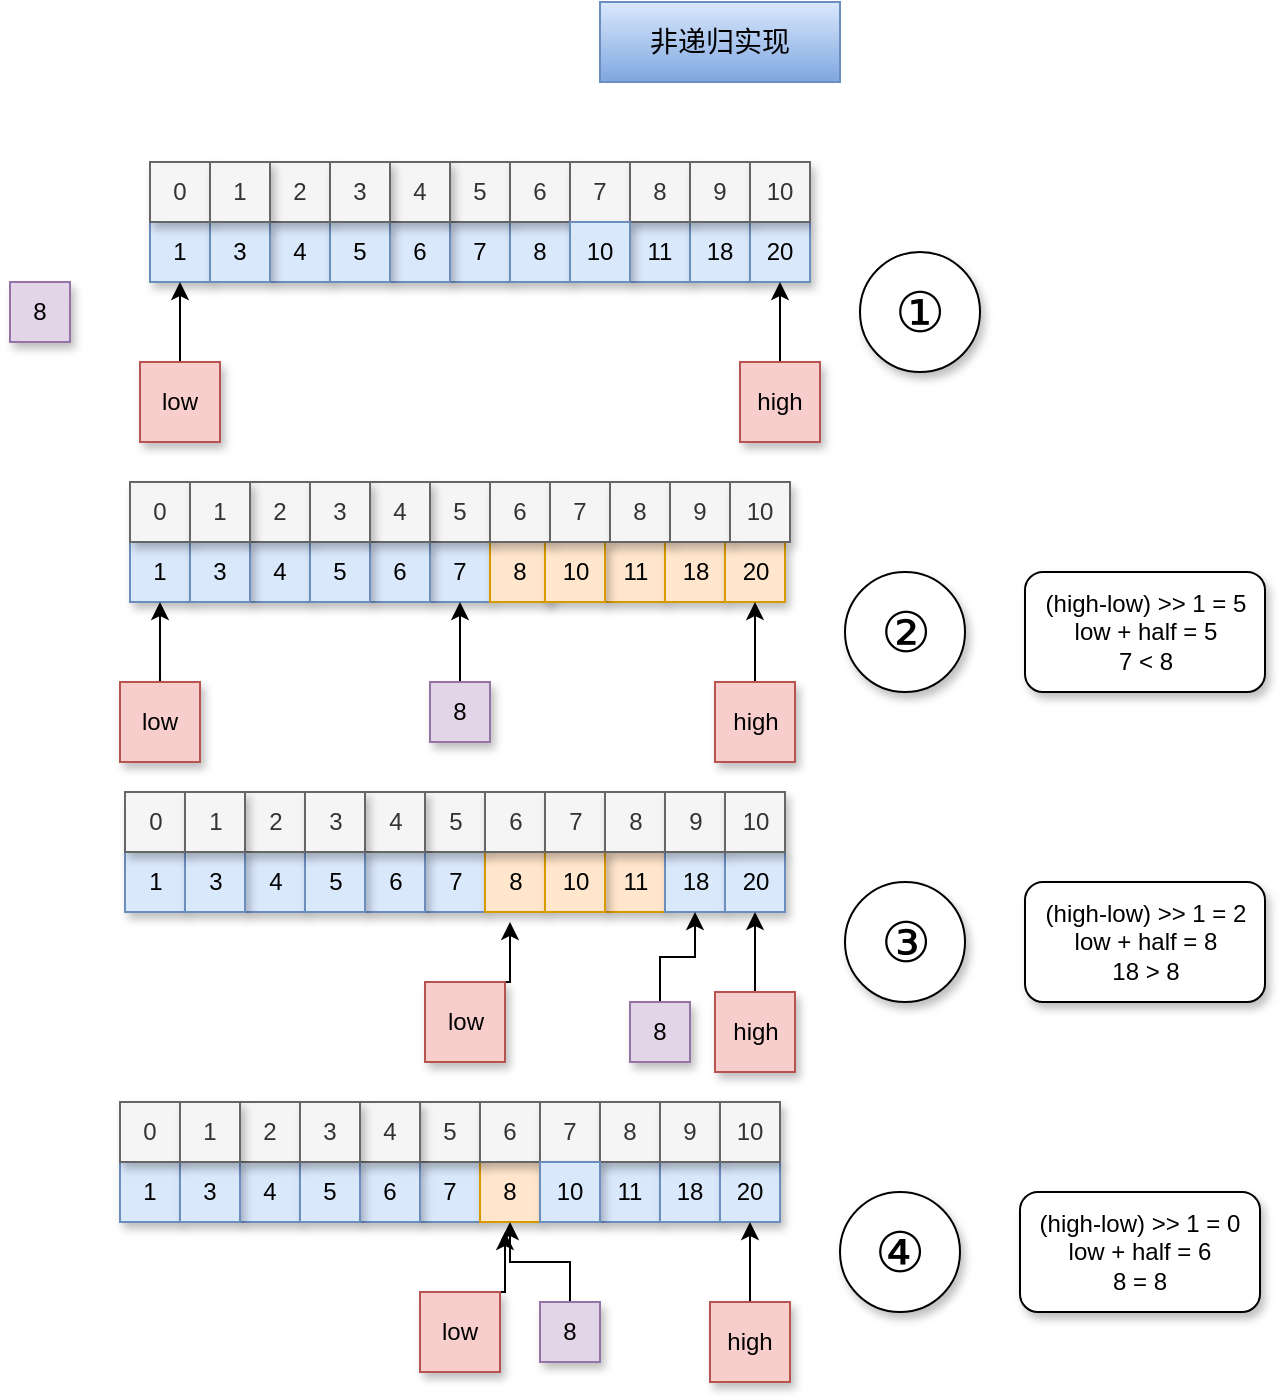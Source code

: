 <mxfile version="13.7.9" type="device" pages="3"><diagram id="Rs0nxGOS5P6JkTuu0MJp" name="NonRecursiveImplementation"><mxGraphModel dx="1422" dy="822" grid="1" gridSize="10" guides="1" tooltips="1" connect="1" arrows="1" fold="1" page="1" pageScale="1" pageWidth="850" pageHeight="1100" math="0" shadow="0"><root><mxCell id="0"/><mxCell id="1" parent="0"/><mxCell id="_AyiC9_Jn9lOHOXjRLdE-1" value="1" style="whiteSpace=wrap;html=1;fillColor=#dae8fc;strokeColor=#6c8ebf;shadow=1;" parent="1" vertex="1"><mxGeometry x="120" y="180" width="30" height="30" as="geometry"/></mxCell><mxCell id="_AyiC9_Jn9lOHOXjRLdE-2" value="4" style="whiteSpace=wrap;html=1;fillColor=#dae8fc;strokeColor=#6c8ebf;shadow=1;" parent="1" vertex="1"><mxGeometry x="180" y="180" width="30" height="30" as="geometry"/></mxCell><mxCell id="_AyiC9_Jn9lOHOXjRLdE-3" value="3" style="whiteSpace=wrap;html=1;fillColor=#dae8fc;strokeColor=#6c8ebf;shadow=1;" parent="1" vertex="1"><mxGeometry x="150" y="180" width="30" height="30" as="geometry"/></mxCell><mxCell id="_AyiC9_Jn9lOHOXjRLdE-4" value="7" style="whiteSpace=wrap;html=1;fillColor=#dae8fc;strokeColor=#6c8ebf;shadow=1;" parent="1" vertex="1"><mxGeometry x="270" y="180" width="30" height="30" as="geometry"/></mxCell><mxCell id="_AyiC9_Jn9lOHOXjRLdE-5" value="6" style="whiteSpace=wrap;html=1;fillColor=#dae8fc;strokeColor=#6c8ebf;shadow=1;" parent="1" vertex="1"><mxGeometry x="240" y="180" width="30" height="30" as="geometry"/></mxCell><mxCell id="_AyiC9_Jn9lOHOXjRLdE-6" value="5" style="whiteSpace=wrap;html=1;fillColor=#dae8fc;strokeColor=#6c8ebf;shadow=1;" parent="1" vertex="1"><mxGeometry x="210" y="180" width="30" height="30" as="geometry"/></mxCell><mxCell id="_AyiC9_Jn9lOHOXjRLdE-7" value="8" style="whiteSpace=wrap;html=1;fillColor=#dae8fc;strokeColor=#6c8ebf;shadow=1;" parent="1" vertex="1"><mxGeometry x="300" y="180" width="30" height="30" as="geometry"/></mxCell><mxCell id="_AyiC9_Jn9lOHOXjRLdE-8" value="11" style="whiteSpace=wrap;html=1;fillColor=#dae8fc;strokeColor=#6c8ebf;shadow=1;" parent="1" vertex="1"><mxGeometry x="360" y="180" width="30" height="30" as="geometry"/></mxCell><mxCell id="_AyiC9_Jn9lOHOXjRLdE-9" value="18" style="whiteSpace=wrap;html=1;fillColor=#dae8fc;strokeColor=#6c8ebf;shadow=1;" parent="1" vertex="1"><mxGeometry x="390" y="180" width="30" height="30" as="geometry"/></mxCell><mxCell id="_AyiC9_Jn9lOHOXjRLdE-10" value="20" style="whiteSpace=wrap;html=1;fillColor=#dae8fc;strokeColor=#6c8ebf;shadow=1;" parent="1" vertex="1"><mxGeometry x="420" y="180" width="30" height="30" as="geometry"/></mxCell><mxCell id="_AyiC9_Jn9lOHOXjRLdE-11" value="8" style="rounded=0;whiteSpace=wrap;html=1;shadow=1;fillColor=#e1d5e7;strokeColor=#9673a6;" parent="1" vertex="1"><mxGeometry x="50" y="210" width="30" height="30" as="geometry"/></mxCell><mxCell id="_AyiC9_Jn9lOHOXjRLdE-18" style="edgeStyle=orthogonalEdgeStyle;rounded=0;orthogonalLoop=1;jettySize=auto;html=1;entryX=0.5;entryY=1;entryDx=0;entryDy=0;" parent="1" source="_AyiC9_Jn9lOHOXjRLdE-16" target="_AyiC9_Jn9lOHOXjRLdE-1" edge="1"><mxGeometry relative="1" as="geometry"/></mxCell><mxCell id="_AyiC9_Jn9lOHOXjRLdE-16" value="low" style="rounded=0;whiteSpace=wrap;html=1;fillColor=#f8cecc;strokeColor=#b85450;shadow=1;" parent="1" vertex="1"><mxGeometry x="115" y="250" width="40" height="40" as="geometry"/></mxCell><mxCell id="_AyiC9_Jn9lOHOXjRLdE-19" style="edgeStyle=orthogonalEdgeStyle;rounded=0;orthogonalLoop=1;jettySize=auto;html=1;entryX=0.5;entryY=1;entryDx=0;entryDy=0;" parent="1" source="_AyiC9_Jn9lOHOXjRLdE-17" target="_AyiC9_Jn9lOHOXjRLdE-10" edge="1"><mxGeometry relative="1" as="geometry"/></mxCell><mxCell id="_AyiC9_Jn9lOHOXjRLdE-17" value="high" style="rounded=0;whiteSpace=wrap;html=1;fillColor=#f8cecc;strokeColor=#b85450;shadow=1;" parent="1" vertex="1"><mxGeometry x="415" y="250" width="40" height="40" as="geometry"/></mxCell><mxCell id="_AyiC9_Jn9lOHOXjRLdE-20" value="&lt;font style=&quot;font-size: 28px&quot;&gt;①&lt;/font&gt;" style="ellipse;whiteSpace=wrap;html=1;aspect=fixed;shadow=1;" parent="1" vertex="1"><mxGeometry x="475" y="195" width="60" height="60" as="geometry"/></mxCell><mxCell id="_AyiC9_Jn9lOHOXjRLdE-21" value="1" style="whiteSpace=wrap;html=1;fillColor=#dae8fc;strokeColor=#6c8ebf;shadow=1;" parent="1" vertex="1"><mxGeometry x="110" y="340" width="30" height="30" as="geometry"/></mxCell><mxCell id="_AyiC9_Jn9lOHOXjRLdE-22" value="4" style="whiteSpace=wrap;html=1;fillColor=#dae8fc;strokeColor=#6c8ebf;shadow=1;" parent="1" vertex="1"><mxGeometry x="170" y="340" width="30" height="30" as="geometry"/></mxCell><mxCell id="_AyiC9_Jn9lOHOXjRLdE-23" value="3" style="whiteSpace=wrap;html=1;fillColor=#dae8fc;strokeColor=#6c8ebf;shadow=1;" parent="1" vertex="1"><mxGeometry x="140" y="340" width="30" height="30" as="geometry"/></mxCell><mxCell id="_AyiC9_Jn9lOHOXjRLdE-24" value="7" style="whiteSpace=wrap;html=1;fillColor=#dae8fc;strokeColor=#6c8ebf;shadow=1;" parent="1" vertex="1"><mxGeometry x="260" y="340" width="30" height="30" as="geometry"/></mxCell><mxCell id="_AyiC9_Jn9lOHOXjRLdE-25" value="6" style="whiteSpace=wrap;html=1;fillColor=#dae8fc;strokeColor=#6c8ebf;shadow=1;" parent="1" vertex="1"><mxGeometry x="230" y="340" width="30" height="30" as="geometry"/></mxCell><mxCell id="_AyiC9_Jn9lOHOXjRLdE-26" value="5" style="whiteSpace=wrap;html=1;fillColor=#dae8fc;strokeColor=#6c8ebf;shadow=1;" parent="1" vertex="1"><mxGeometry x="200" y="340" width="30" height="30" as="geometry"/></mxCell><mxCell id="_AyiC9_Jn9lOHOXjRLdE-27" value="8" style="whiteSpace=wrap;html=1;fillColor=#ffe6cc;strokeColor=#d79b00;shadow=1;" parent="1" vertex="1"><mxGeometry x="290" y="340" width="30" height="30" as="geometry"/></mxCell><mxCell id="_AyiC9_Jn9lOHOXjRLdE-28" value="11" style="whiteSpace=wrap;html=1;fillColor=#ffe6cc;strokeColor=#d79b00;shadow=1;" parent="1" vertex="1"><mxGeometry x="347.5" y="340" width="30" height="30" as="geometry"/></mxCell><mxCell id="_AyiC9_Jn9lOHOXjRLdE-29" value="18" style="whiteSpace=wrap;html=1;fillColor=#ffe6cc;strokeColor=#d79b00;shadow=1;" parent="1" vertex="1"><mxGeometry x="377.5" y="340" width="30" height="30" as="geometry"/></mxCell><mxCell id="_AyiC9_Jn9lOHOXjRLdE-30" value="20" style="whiteSpace=wrap;html=1;fillColor=#ffe6cc;strokeColor=#d79b00;shadow=1;" parent="1" vertex="1"><mxGeometry x="407.5" y="340" width="30" height="30" as="geometry"/></mxCell><mxCell id="_AyiC9_Jn9lOHOXjRLdE-39" style="edgeStyle=orthogonalEdgeStyle;rounded=0;orthogonalLoop=1;jettySize=auto;html=1;entryX=0.5;entryY=1;entryDx=0;entryDy=0;" parent="1" source="_AyiC9_Jn9lOHOXjRLdE-31" target="_AyiC9_Jn9lOHOXjRLdE-24" edge="1"><mxGeometry relative="1" as="geometry"/></mxCell><mxCell id="_AyiC9_Jn9lOHOXjRLdE-31" value="8" style="rounded=0;whiteSpace=wrap;html=1;shadow=1;fillColor=#e1d5e7;strokeColor=#9673a6;" parent="1" vertex="1"><mxGeometry x="260" y="410" width="30" height="30" as="geometry"/></mxCell><mxCell id="_AyiC9_Jn9lOHOXjRLdE-32" style="edgeStyle=orthogonalEdgeStyle;rounded=0;orthogonalLoop=1;jettySize=auto;html=1;entryX=0.5;entryY=1;entryDx=0;entryDy=0;" parent="1" source="_AyiC9_Jn9lOHOXjRLdE-33" target="_AyiC9_Jn9lOHOXjRLdE-21" edge="1"><mxGeometry relative="1" as="geometry"/></mxCell><mxCell id="_AyiC9_Jn9lOHOXjRLdE-33" value="low" style="rounded=0;whiteSpace=wrap;html=1;fillColor=#f8cecc;strokeColor=#b85450;shadow=1;" parent="1" vertex="1"><mxGeometry x="105" y="410" width="40" height="40" as="geometry"/></mxCell><mxCell id="_AyiC9_Jn9lOHOXjRLdE-34" style="edgeStyle=orthogonalEdgeStyle;rounded=0;orthogonalLoop=1;jettySize=auto;html=1;entryX=0.5;entryY=1;entryDx=0;entryDy=0;" parent="1" source="_AyiC9_Jn9lOHOXjRLdE-35" target="_AyiC9_Jn9lOHOXjRLdE-30" edge="1"><mxGeometry relative="1" as="geometry"/></mxCell><mxCell id="_AyiC9_Jn9lOHOXjRLdE-35" value="high" style="rounded=0;whiteSpace=wrap;html=1;fillColor=#f8cecc;strokeColor=#b85450;shadow=1;" parent="1" vertex="1"><mxGeometry x="402.5" y="410" width="40" height="40" as="geometry"/></mxCell><mxCell id="_AyiC9_Jn9lOHOXjRLdE-36" value="&lt;font style=&quot;font-size: 28px&quot;&gt;②&lt;/font&gt;" style="ellipse;whiteSpace=wrap;html=1;aspect=fixed;shadow=1;" parent="1" vertex="1"><mxGeometry x="467.5" y="355" width="60" height="60" as="geometry"/></mxCell><mxCell id="_AyiC9_Jn9lOHOXjRLdE-38" value="(high-low) &amp;gt;&amp;gt; 1 = 5&lt;br&gt;low + half = 5&lt;br&gt;7 &amp;lt; 8" style="rounded=1;whiteSpace=wrap;html=1;shadow=1;fillColor=#ffffff;" parent="1" vertex="1"><mxGeometry x="557.5" y="355" width="120" height="60" as="geometry"/></mxCell><mxCell id="_AyiC9_Jn9lOHOXjRLdE-59" value="1" style="whiteSpace=wrap;html=1;fillColor=#dae8fc;strokeColor=#6c8ebf;shadow=1;" parent="1" vertex="1"><mxGeometry x="107.5" y="495" width="30" height="30" as="geometry"/></mxCell><mxCell id="_AyiC9_Jn9lOHOXjRLdE-60" value="4" style="whiteSpace=wrap;html=1;fillColor=#dae8fc;strokeColor=#6c8ebf;shadow=1;" parent="1" vertex="1"><mxGeometry x="167.5" y="495" width="30" height="30" as="geometry"/></mxCell><mxCell id="_AyiC9_Jn9lOHOXjRLdE-61" value="3" style="whiteSpace=wrap;html=1;fillColor=#dae8fc;strokeColor=#6c8ebf;shadow=1;" parent="1" vertex="1"><mxGeometry x="137.5" y="495" width="30" height="30" as="geometry"/></mxCell><mxCell id="_AyiC9_Jn9lOHOXjRLdE-62" value="7" style="whiteSpace=wrap;html=1;fillColor=#dae8fc;strokeColor=#6c8ebf;shadow=1;" parent="1" vertex="1"><mxGeometry x="257.5" y="495" width="30" height="30" as="geometry"/></mxCell><mxCell id="_AyiC9_Jn9lOHOXjRLdE-63" value="6" style="whiteSpace=wrap;html=1;fillColor=#dae8fc;strokeColor=#6c8ebf;shadow=1;" parent="1" vertex="1"><mxGeometry x="227.5" y="495" width="30" height="30" as="geometry"/></mxCell><mxCell id="_AyiC9_Jn9lOHOXjRLdE-64" value="5" style="whiteSpace=wrap;html=1;fillColor=#dae8fc;strokeColor=#6c8ebf;shadow=1;" parent="1" vertex="1"><mxGeometry x="197.5" y="495" width="30" height="30" as="geometry"/></mxCell><mxCell id="_AyiC9_Jn9lOHOXjRLdE-65" value="8" style="whiteSpace=wrap;html=1;fillColor=#ffe6cc;strokeColor=#d79b00;shadow=1;" parent="1" vertex="1"><mxGeometry x="287.5" y="495" width="30" height="30" as="geometry"/></mxCell><mxCell id="_AyiC9_Jn9lOHOXjRLdE-66" value="11" style="whiteSpace=wrap;html=1;fillColor=#ffe6cc;strokeColor=#d79b00;shadow=1;" parent="1" vertex="1"><mxGeometry x="347.5" y="495" width="30" height="30" as="geometry"/></mxCell><mxCell id="_AyiC9_Jn9lOHOXjRLdE-67" value="18" style="whiteSpace=wrap;html=1;fillColor=#dae8fc;strokeColor=#6c8ebf;shadow=1;" parent="1" vertex="1"><mxGeometry x="377.5" y="495" width="30" height="30" as="geometry"/></mxCell><mxCell id="_AyiC9_Jn9lOHOXjRLdE-68" value="20" style="whiteSpace=wrap;html=1;fillColor=#dae8fc;strokeColor=#6c8ebf;shadow=1;" parent="1" vertex="1"><mxGeometry x="407.5" y="495" width="30" height="30" as="geometry"/></mxCell><mxCell id="_AyiC9_Jn9lOHOXjRLdE-69" style="edgeStyle=orthogonalEdgeStyle;rounded=0;orthogonalLoop=1;jettySize=auto;html=1;entryX=0.5;entryY=1;entryDx=0;entryDy=0;" parent="1" source="_AyiC9_Jn9lOHOXjRLdE-70" target="_AyiC9_Jn9lOHOXjRLdE-67" edge="1"><mxGeometry relative="1" as="geometry"/></mxCell><mxCell id="_AyiC9_Jn9lOHOXjRLdE-70" value="8" style="rounded=0;whiteSpace=wrap;html=1;shadow=1;fillColor=#e1d5e7;strokeColor=#9673a6;" parent="1" vertex="1"><mxGeometry x="360" y="570" width="30" height="30" as="geometry"/></mxCell><mxCell id="_AyiC9_Jn9lOHOXjRLdE-71" style="edgeStyle=orthogonalEdgeStyle;rounded=0;orthogonalLoop=1;jettySize=auto;html=1;exitX=0.5;exitY=0;exitDx=0;exitDy=0;" parent="1" source="_AyiC9_Jn9lOHOXjRLdE-72" edge="1"><mxGeometry relative="1" as="geometry"><mxPoint x="300" y="530" as="targetPoint"/></mxGeometry></mxCell><mxCell id="_AyiC9_Jn9lOHOXjRLdE-72" value="low" style="rounded=0;whiteSpace=wrap;html=1;fillColor=#f8cecc;strokeColor=#b85450;shadow=1;" parent="1" vertex="1"><mxGeometry x="257.5" y="560" width="40" height="40" as="geometry"/></mxCell><mxCell id="_AyiC9_Jn9lOHOXjRLdE-73" style="edgeStyle=orthogonalEdgeStyle;rounded=0;orthogonalLoop=1;jettySize=auto;html=1;entryX=0.5;entryY=1;entryDx=0;entryDy=0;" parent="1" source="_AyiC9_Jn9lOHOXjRLdE-74" target="_AyiC9_Jn9lOHOXjRLdE-68" edge="1"><mxGeometry relative="1" as="geometry"/></mxCell><mxCell id="_AyiC9_Jn9lOHOXjRLdE-74" value="high" style="rounded=0;whiteSpace=wrap;html=1;fillColor=#f8cecc;strokeColor=#b85450;shadow=1;" parent="1" vertex="1"><mxGeometry x="402.5" y="565" width="40" height="40" as="geometry"/></mxCell><mxCell id="_AyiC9_Jn9lOHOXjRLdE-75" value="&lt;span style=&quot;font-size: 28px&quot;&gt;③&lt;/span&gt;" style="ellipse;whiteSpace=wrap;html=1;aspect=fixed;shadow=1;" parent="1" vertex="1"><mxGeometry x="467.5" y="510" width="60" height="60" as="geometry"/></mxCell><mxCell id="_AyiC9_Jn9lOHOXjRLdE-76" value="(high-low) &amp;gt;&amp;gt; 1 = 2&lt;br&gt;low + half = 8&lt;br&gt;18 &amp;gt; 8" style="rounded=1;whiteSpace=wrap;html=1;shadow=1;fillColor=#ffffff;" parent="1" vertex="1"><mxGeometry x="557.5" y="510" width="120" height="60" as="geometry"/></mxCell><mxCell id="_AyiC9_Jn9lOHOXjRLdE-77" value="1" style="whiteSpace=wrap;html=1;fillColor=#dae8fc;strokeColor=#6c8ebf;shadow=1;" parent="1" vertex="1"><mxGeometry x="105" y="650" width="30" height="30" as="geometry"/></mxCell><mxCell id="_AyiC9_Jn9lOHOXjRLdE-78" value="4" style="whiteSpace=wrap;html=1;fillColor=#dae8fc;strokeColor=#6c8ebf;shadow=1;" parent="1" vertex="1"><mxGeometry x="165" y="650" width="30" height="30" as="geometry"/></mxCell><mxCell id="_AyiC9_Jn9lOHOXjRLdE-79" value="3" style="whiteSpace=wrap;html=1;fillColor=#dae8fc;strokeColor=#6c8ebf;shadow=1;" parent="1" vertex="1"><mxGeometry x="135" y="650" width="30" height="30" as="geometry"/></mxCell><mxCell id="_AyiC9_Jn9lOHOXjRLdE-80" value="7" style="whiteSpace=wrap;html=1;fillColor=#dae8fc;strokeColor=#6c8ebf;shadow=1;" parent="1" vertex="1"><mxGeometry x="255" y="650" width="30" height="30" as="geometry"/></mxCell><mxCell id="_AyiC9_Jn9lOHOXjRLdE-81" value="6" style="whiteSpace=wrap;html=1;fillColor=#dae8fc;strokeColor=#6c8ebf;shadow=1;" parent="1" vertex="1"><mxGeometry x="225" y="650" width="30" height="30" as="geometry"/></mxCell><mxCell id="_AyiC9_Jn9lOHOXjRLdE-82" value="5" style="whiteSpace=wrap;html=1;fillColor=#dae8fc;strokeColor=#6c8ebf;shadow=1;" parent="1" vertex="1"><mxGeometry x="195" y="650" width="30" height="30" as="geometry"/></mxCell><mxCell id="_AyiC9_Jn9lOHOXjRLdE-83" value="8" style="whiteSpace=wrap;html=1;fillColor=#ffe6cc;strokeColor=#d79b00;shadow=1;" parent="1" vertex="1"><mxGeometry x="285" y="650" width="30" height="30" as="geometry"/></mxCell><mxCell id="_AyiC9_Jn9lOHOXjRLdE-84" value="11" style="whiteSpace=wrap;html=1;fillColor=#dae8fc;strokeColor=#6c8ebf;shadow=1;" parent="1" vertex="1"><mxGeometry x="345" y="650" width="30" height="30" as="geometry"/></mxCell><mxCell id="_AyiC9_Jn9lOHOXjRLdE-85" value="18" style="whiteSpace=wrap;html=1;fillColor=#dae8fc;strokeColor=#6c8ebf;shadow=1;" parent="1" vertex="1"><mxGeometry x="375" y="650" width="30" height="30" as="geometry"/></mxCell><mxCell id="_AyiC9_Jn9lOHOXjRLdE-86" value="20" style="whiteSpace=wrap;html=1;fillColor=#dae8fc;strokeColor=#6c8ebf;shadow=1;" parent="1" vertex="1"><mxGeometry x="405" y="650" width="30" height="30" as="geometry"/></mxCell><mxCell id="_AyiC9_Jn9lOHOXjRLdE-87" style="edgeStyle=orthogonalEdgeStyle;rounded=0;orthogonalLoop=1;jettySize=auto;html=1;entryX=0.5;entryY=1;entryDx=0;entryDy=0;" parent="1" source="_AyiC9_Jn9lOHOXjRLdE-88" target="_AyiC9_Jn9lOHOXjRLdE-83" edge="1"><mxGeometry relative="1" as="geometry"/></mxCell><mxCell id="_AyiC9_Jn9lOHOXjRLdE-88" value="8" style="rounded=0;whiteSpace=wrap;html=1;shadow=1;fillColor=#e1d5e7;strokeColor=#9673a6;" parent="1" vertex="1"><mxGeometry x="315" y="720" width="30" height="30" as="geometry"/></mxCell><mxCell id="_AyiC9_Jn9lOHOXjRLdE-89" style="edgeStyle=orthogonalEdgeStyle;rounded=0;orthogonalLoop=1;jettySize=auto;html=1;exitX=0.5;exitY=0;exitDx=0;exitDy=0;" parent="1" source="_AyiC9_Jn9lOHOXjRLdE-90" edge="1"><mxGeometry relative="1" as="geometry"><mxPoint x="297.5" y="685" as="targetPoint"/></mxGeometry></mxCell><mxCell id="_AyiC9_Jn9lOHOXjRLdE-90" value="low" style="rounded=0;whiteSpace=wrap;html=1;fillColor=#f8cecc;strokeColor=#b85450;shadow=1;" parent="1" vertex="1"><mxGeometry x="255" y="715" width="40" height="40" as="geometry"/></mxCell><mxCell id="_AyiC9_Jn9lOHOXjRLdE-91" style="edgeStyle=orthogonalEdgeStyle;rounded=0;orthogonalLoop=1;jettySize=auto;html=1;entryX=0.5;entryY=1;entryDx=0;entryDy=0;" parent="1" source="_AyiC9_Jn9lOHOXjRLdE-92" target="_AyiC9_Jn9lOHOXjRLdE-86" edge="1"><mxGeometry relative="1" as="geometry"/></mxCell><mxCell id="_AyiC9_Jn9lOHOXjRLdE-92" value="high" style="rounded=0;whiteSpace=wrap;html=1;fillColor=#f8cecc;strokeColor=#b85450;shadow=1;" parent="1" vertex="1"><mxGeometry x="400" y="720" width="40" height="40" as="geometry"/></mxCell><mxCell id="_AyiC9_Jn9lOHOXjRLdE-93" value="&lt;span style=&quot;font-size: 28px&quot;&gt;④&lt;/span&gt;" style="ellipse;whiteSpace=wrap;html=1;aspect=fixed;shadow=1;" parent="1" vertex="1"><mxGeometry x="465" y="665" width="60" height="60" as="geometry"/></mxCell><mxCell id="_AyiC9_Jn9lOHOXjRLdE-94" value="(high-low) &amp;gt;&amp;gt; 1 = 0&lt;br&gt;low + half = 6&lt;br&gt;8 = 8" style="rounded=1;whiteSpace=wrap;html=1;shadow=1;fillColor=#ffffff;" parent="1" vertex="1"><mxGeometry x="555" y="665" width="120" height="60" as="geometry"/></mxCell><mxCell id="_AyiC9_Jn9lOHOXjRLdE-95" value="0" style="whiteSpace=wrap;html=1;fillColor=#f5f5f5;strokeColor=#666666;shadow=1;fontColor=#333333;" parent="1" vertex="1"><mxGeometry x="120" y="150" width="30" height="30" as="geometry"/></mxCell><mxCell id="_AyiC9_Jn9lOHOXjRLdE-96" value="2" style="whiteSpace=wrap;html=1;fillColor=#f5f5f5;strokeColor=#666666;shadow=1;fontColor=#333333;" parent="1" vertex="1"><mxGeometry x="180" y="150" width="30" height="30" as="geometry"/></mxCell><mxCell id="_AyiC9_Jn9lOHOXjRLdE-97" value="1" style="whiteSpace=wrap;html=1;fillColor=#f5f5f5;strokeColor=#666666;shadow=1;fontColor=#333333;" parent="1" vertex="1"><mxGeometry x="150" y="150" width="30" height="30" as="geometry"/></mxCell><mxCell id="_AyiC9_Jn9lOHOXjRLdE-98" value="5" style="whiteSpace=wrap;html=1;fillColor=#f5f5f5;strokeColor=#666666;shadow=1;fontColor=#333333;" parent="1" vertex="1"><mxGeometry x="270" y="150" width="30" height="30" as="geometry"/></mxCell><mxCell id="_AyiC9_Jn9lOHOXjRLdE-99" value="4" style="whiteSpace=wrap;html=1;fillColor=#f5f5f5;strokeColor=#666666;shadow=1;fontColor=#333333;" parent="1" vertex="1"><mxGeometry x="240" y="150" width="30" height="30" as="geometry"/></mxCell><mxCell id="_AyiC9_Jn9lOHOXjRLdE-100" value="3" style="whiteSpace=wrap;html=1;fillColor=#f5f5f5;strokeColor=#666666;shadow=1;fontColor=#333333;" parent="1" vertex="1"><mxGeometry x="210" y="150" width="30" height="30" as="geometry"/></mxCell><mxCell id="_AyiC9_Jn9lOHOXjRLdE-101" value="6" style="whiteSpace=wrap;html=1;fillColor=#f5f5f5;strokeColor=#666666;shadow=1;fontColor=#333333;" parent="1" vertex="1"><mxGeometry x="300" y="150" width="30" height="30" as="geometry"/></mxCell><mxCell id="_AyiC9_Jn9lOHOXjRLdE-102" value="7" style="whiteSpace=wrap;html=1;fillColor=#f5f5f5;strokeColor=#666666;shadow=1;fontColor=#333333;" parent="1" vertex="1"><mxGeometry x="330" y="150" width="30" height="30" as="geometry"/></mxCell><mxCell id="_AyiC9_Jn9lOHOXjRLdE-103" value="8" style="whiteSpace=wrap;html=1;fillColor=#f5f5f5;strokeColor=#666666;shadow=1;fontColor=#333333;" parent="1" vertex="1"><mxGeometry x="360" y="150" width="30" height="30" as="geometry"/></mxCell><mxCell id="_AyiC9_Jn9lOHOXjRLdE-104" value="9" style="whiteSpace=wrap;html=1;fillColor=#f5f5f5;strokeColor=#666666;shadow=1;fontColor=#333333;" parent="1" vertex="1"><mxGeometry x="390" y="150" width="30" height="30" as="geometry"/></mxCell><mxCell id="_AyiC9_Jn9lOHOXjRLdE-105" value="10" style="whiteSpace=wrap;html=1;fillColor=#dae8fc;strokeColor=#6c8ebf;shadow=1;" parent="1" vertex="1"><mxGeometry x="330" y="180" width="30" height="30" as="geometry"/></mxCell><mxCell id="_AyiC9_Jn9lOHOXjRLdE-106" value="10" style="whiteSpace=wrap;html=1;fillColor=#ffe6cc;strokeColor=#d79b00;shadow=1;" parent="1" vertex="1"><mxGeometry x="317.5" y="340" width="30" height="30" as="geometry"/></mxCell><mxCell id="_AyiC9_Jn9lOHOXjRLdE-107" value="10" style="whiteSpace=wrap;html=1;fillColor=#ffe6cc;strokeColor=#d79b00;shadow=1;" parent="1" vertex="1"><mxGeometry x="317.5" y="495" width="30" height="30" as="geometry"/></mxCell><mxCell id="_AyiC9_Jn9lOHOXjRLdE-108" value="10" style="whiteSpace=wrap;html=1;fillColor=#f5f5f5;strokeColor=#666666;shadow=1;fontColor=#333333;" parent="1" vertex="1"><mxGeometry x="420" y="150" width="30" height="30" as="geometry"/></mxCell><mxCell id="_AyiC9_Jn9lOHOXjRLdE-109" value="0" style="whiteSpace=wrap;html=1;fillColor=#f5f5f5;strokeColor=#666666;shadow=1;fontColor=#333333;" parent="1" vertex="1"><mxGeometry x="110" y="310" width="30" height="30" as="geometry"/></mxCell><mxCell id="_AyiC9_Jn9lOHOXjRLdE-110" value="2" style="whiteSpace=wrap;html=1;fillColor=#f5f5f5;strokeColor=#666666;shadow=1;fontColor=#333333;" parent="1" vertex="1"><mxGeometry x="170" y="310" width="30" height="30" as="geometry"/></mxCell><mxCell id="_AyiC9_Jn9lOHOXjRLdE-111" value="1" style="whiteSpace=wrap;html=1;fillColor=#f5f5f5;strokeColor=#666666;shadow=1;fontColor=#333333;" parent="1" vertex="1"><mxGeometry x="140" y="310" width="30" height="30" as="geometry"/></mxCell><mxCell id="_AyiC9_Jn9lOHOXjRLdE-112" value="5" style="whiteSpace=wrap;html=1;fillColor=#f5f5f5;strokeColor=#666666;shadow=1;fontColor=#333333;" parent="1" vertex="1"><mxGeometry x="260" y="310" width="30" height="30" as="geometry"/></mxCell><mxCell id="_AyiC9_Jn9lOHOXjRLdE-113" value="4" style="whiteSpace=wrap;html=1;fillColor=#f5f5f5;strokeColor=#666666;shadow=1;fontColor=#333333;" parent="1" vertex="1"><mxGeometry x="230" y="310" width="30" height="30" as="geometry"/></mxCell><mxCell id="_AyiC9_Jn9lOHOXjRLdE-114" value="3" style="whiteSpace=wrap;html=1;fillColor=#f5f5f5;strokeColor=#666666;shadow=1;fontColor=#333333;" parent="1" vertex="1"><mxGeometry x="200" y="310" width="30" height="30" as="geometry"/></mxCell><mxCell id="_AyiC9_Jn9lOHOXjRLdE-115" value="6" style="whiteSpace=wrap;html=1;fillColor=#f5f5f5;strokeColor=#666666;shadow=1;fontColor=#333333;" parent="1" vertex="1"><mxGeometry x="290" y="310" width="30" height="30" as="geometry"/></mxCell><mxCell id="_AyiC9_Jn9lOHOXjRLdE-116" value="7" style="whiteSpace=wrap;html=1;fillColor=#f5f5f5;strokeColor=#666666;shadow=1;fontColor=#333333;" parent="1" vertex="1"><mxGeometry x="320" y="310" width="30" height="30" as="geometry"/></mxCell><mxCell id="_AyiC9_Jn9lOHOXjRLdE-117" value="8" style="whiteSpace=wrap;html=1;fillColor=#f5f5f5;strokeColor=#666666;shadow=1;fontColor=#333333;" parent="1" vertex="1"><mxGeometry x="350" y="310" width="30" height="30" as="geometry"/></mxCell><mxCell id="_AyiC9_Jn9lOHOXjRLdE-118" value="9" style="whiteSpace=wrap;html=1;fillColor=#f5f5f5;strokeColor=#666666;shadow=1;fontColor=#333333;" parent="1" vertex="1"><mxGeometry x="380" y="310" width="30" height="30" as="geometry"/></mxCell><mxCell id="_AyiC9_Jn9lOHOXjRLdE-119" value="10" style="whiteSpace=wrap;html=1;fillColor=#f5f5f5;strokeColor=#666666;shadow=1;fontColor=#333333;" parent="1" vertex="1"><mxGeometry x="410" y="310" width="30" height="30" as="geometry"/></mxCell><mxCell id="_AyiC9_Jn9lOHOXjRLdE-120" value="0" style="whiteSpace=wrap;html=1;fillColor=#f5f5f5;strokeColor=#666666;shadow=1;fontColor=#333333;" parent="1" vertex="1"><mxGeometry x="107.5" y="465" width="30" height="30" as="geometry"/></mxCell><mxCell id="_AyiC9_Jn9lOHOXjRLdE-121" value="2" style="whiteSpace=wrap;html=1;fillColor=#f5f5f5;strokeColor=#666666;shadow=1;fontColor=#333333;" parent="1" vertex="1"><mxGeometry x="167.5" y="465" width="30" height="30" as="geometry"/></mxCell><mxCell id="_AyiC9_Jn9lOHOXjRLdE-122" value="1" style="whiteSpace=wrap;html=1;fillColor=#f5f5f5;strokeColor=#666666;shadow=1;fontColor=#333333;" parent="1" vertex="1"><mxGeometry x="137.5" y="465" width="30" height="30" as="geometry"/></mxCell><mxCell id="_AyiC9_Jn9lOHOXjRLdE-123" value="5" style="whiteSpace=wrap;html=1;fillColor=#f5f5f5;strokeColor=#666666;shadow=1;fontColor=#333333;" parent="1" vertex="1"><mxGeometry x="257.5" y="465" width="30" height="30" as="geometry"/></mxCell><mxCell id="_AyiC9_Jn9lOHOXjRLdE-124" value="4" style="whiteSpace=wrap;html=1;fillColor=#f5f5f5;strokeColor=#666666;shadow=1;fontColor=#333333;" parent="1" vertex="1"><mxGeometry x="227.5" y="465" width="30" height="30" as="geometry"/></mxCell><mxCell id="_AyiC9_Jn9lOHOXjRLdE-125" value="3" style="whiteSpace=wrap;html=1;fillColor=#f5f5f5;strokeColor=#666666;shadow=1;fontColor=#333333;" parent="1" vertex="1"><mxGeometry x="197.5" y="465" width="30" height="30" as="geometry"/></mxCell><mxCell id="_AyiC9_Jn9lOHOXjRLdE-126" value="6" style="whiteSpace=wrap;html=1;fillColor=#f5f5f5;strokeColor=#666666;shadow=1;fontColor=#333333;" parent="1" vertex="1"><mxGeometry x="287.5" y="465" width="30" height="30" as="geometry"/></mxCell><mxCell id="_AyiC9_Jn9lOHOXjRLdE-127" value="7" style="whiteSpace=wrap;html=1;fillColor=#f5f5f5;strokeColor=#666666;shadow=1;fontColor=#333333;" parent="1" vertex="1"><mxGeometry x="317.5" y="465" width="30" height="30" as="geometry"/></mxCell><mxCell id="_AyiC9_Jn9lOHOXjRLdE-128" value="8" style="whiteSpace=wrap;html=1;fillColor=#f5f5f5;strokeColor=#666666;shadow=1;fontColor=#333333;" parent="1" vertex="1"><mxGeometry x="347.5" y="465" width="30" height="30" as="geometry"/></mxCell><mxCell id="_AyiC9_Jn9lOHOXjRLdE-129" value="9" style="whiteSpace=wrap;html=1;fillColor=#f5f5f5;strokeColor=#666666;shadow=1;fontColor=#333333;" parent="1" vertex="1"><mxGeometry x="377.5" y="465" width="30" height="30" as="geometry"/></mxCell><mxCell id="_AyiC9_Jn9lOHOXjRLdE-130" value="10" style="whiteSpace=wrap;html=1;fillColor=#f5f5f5;strokeColor=#666666;shadow=1;fontColor=#333333;" parent="1" vertex="1"><mxGeometry x="407.5" y="465" width="30" height="30" as="geometry"/></mxCell><mxCell id="_AyiC9_Jn9lOHOXjRLdE-131" value="0" style="whiteSpace=wrap;html=1;fillColor=#f5f5f5;strokeColor=#666666;shadow=1;fontColor=#333333;" parent="1" vertex="1"><mxGeometry x="105" y="620" width="30" height="30" as="geometry"/></mxCell><mxCell id="_AyiC9_Jn9lOHOXjRLdE-132" value="2" style="whiteSpace=wrap;html=1;fillColor=#f5f5f5;strokeColor=#666666;shadow=1;fontColor=#333333;" parent="1" vertex="1"><mxGeometry x="165" y="620" width="30" height="30" as="geometry"/></mxCell><mxCell id="_AyiC9_Jn9lOHOXjRLdE-133" value="1" style="whiteSpace=wrap;html=1;fillColor=#f5f5f5;strokeColor=#666666;shadow=1;fontColor=#333333;" parent="1" vertex="1"><mxGeometry x="135" y="620" width="30" height="30" as="geometry"/></mxCell><mxCell id="_AyiC9_Jn9lOHOXjRLdE-134" value="5" style="whiteSpace=wrap;html=1;fillColor=#f5f5f5;strokeColor=#666666;shadow=1;fontColor=#333333;" parent="1" vertex="1"><mxGeometry x="255" y="620" width="30" height="30" as="geometry"/></mxCell><mxCell id="_AyiC9_Jn9lOHOXjRLdE-135" value="4" style="whiteSpace=wrap;html=1;fillColor=#f5f5f5;strokeColor=#666666;shadow=1;fontColor=#333333;" parent="1" vertex="1"><mxGeometry x="225" y="620" width="30" height="30" as="geometry"/></mxCell><mxCell id="_AyiC9_Jn9lOHOXjRLdE-136" value="3" style="whiteSpace=wrap;html=1;fillColor=#f5f5f5;strokeColor=#666666;shadow=1;fontColor=#333333;" parent="1" vertex="1"><mxGeometry x="195" y="620" width="30" height="30" as="geometry"/></mxCell><mxCell id="_AyiC9_Jn9lOHOXjRLdE-137" value="6" style="whiteSpace=wrap;html=1;fillColor=#f5f5f5;strokeColor=#666666;shadow=1;fontColor=#333333;" parent="1" vertex="1"><mxGeometry x="285" y="620" width="30" height="30" as="geometry"/></mxCell><mxCell id="_AyiC9_Jn9lOHOXjRLdE-138" value="7" style="whiteSpace=wrap;html=1;fillColor=#f5f5f5;strokeColor=#666666;shadow=1;fontColor=#333333;" parent="1" vertex="1"><mxGeometry x="315" y="620" width="30" height="30" as="geometry"/></mxCell><mxCell id="_AyiC9_Jn9lOHOXjRLdE-139" value="8" style="whiteSpace=wrap;html=1;fillColor=#f5f5f5;strokeColor=#666666;shadow=1;fontColor=#333333;" parent="1" vertex="1"><mxGeometry x="345" y="620" width="30" height="30" as="geometry"/></mxCell><mxCell id="_AyiC9_Jn9lOHOXjRLdE-140" value="9" style="whiteSpace=wrap;html=1;fillColor=#f5f5f5;strokeColor=#666666;shadow=1;fontColor=#333333;" parent="1" vertex="1"><mxGeometry x="375" y="620" width="30" height="30" as="geometry"/></mxCell><mxCell id="_AyiC9_Jn9lOHOXjRLdE-141" value="10" style="whiteSpace=wrap;html=1;fillColor=#f5f5f5;strokeColor=#666666;shadow=1;fontColor=#333333;" parent="1" vertex="1"><mxGeometry x="405" y="620" width="30" height="30" as="geometry"/></mxCell><mxCell id="_AyiC9_Jn9lOHOXjRLdE-142" value="10" style="whiteSpace=wrap;html=1;fillColor=#dae8fc;strokeColor=#6c8ebf;shadow=1;" parent="1" vertex="1"><mxGeometry x="315" y="650" width="30" height="30" as="geometry"/></mxCell><mxCell id="5zHI_UE2CJvquF7lj6Rx-1" value="非递归实现" style="rounded=0;whiteSpace=wrap;html=1;fontSize=14;fillColor=#dae8fc;strokeColor=#6c8ebf;gradientColor=#7ea6e0;" parent="1" vertex="1"><mxGeometry x="345" y="70" width="120" height="40" as="geometry"/></mxCell></root></mxGraphModel></diagram><diagram id="xQUlfH2d3DJ3P5l6BYbb" name="FirstValueEqualGivenValue"><mxGraphModel dx="1422" dy="822" grid="1" gridSize="10" guides="1" tooltips="1" connect="1" arrows="1" fold="1" page="1" pageScale="1" pageWidth="850" pageHeight="1100" math="0" shadow="0"><root><mxCell id="rZ5bxzrTWySz4aD1HXqy-0"/><mxCell id="rZ5bxzrTWySz4aD1HXqy-1" parent="rZ5bxzrTWySz4aD1HXqy-0"/><mxCell id="_794inPI5NHUYjUz-sdi-1" value="1" style="rounded=0;whiteSpace=wrap;html=1;fillColor=#dae8fc;strokeColor=#6c8ebf;" parent="rZ5bxzrTWySz4aD1HXqy-1" vertex="1"><mxGeometry x="160" y="300" width="30" height="30" as="geometry"/></mxCell><mxCell id="_794inPI5NHUYjUz-sdi-2" value="5" style="rounded=0;whiteSpace=wrap;html=1;fillColor=#dae8fc;strokeColor=#6c8ebf;" parent="rZ5bxzrTWySz4aD1HXqy-1" vertex="1"><mxGeometry x="250" y="300" width="30" height="30" as="geometry"/></mxCell><mxCell id="_794inPI5NHUYjUz-sdi-3" value="4" style="rounded=0;whiteSpace=wrap;html=1;fillColor=#dae8fc;strokeColor=#6c8ebf;" parent="rZ5bxzrTWySz4aD1HXqy-1" vertex="1"><mxGeometry x="220" y="300" width="30" height="30" as="geometry"/></mxCell><mxCell id="_794inPI5NHUYjUz-sdi-4" value="3" style="rounded=0;whiteSpace=wrap;html=1;fillColor=#dae8fc;strokeColor=#6c8ebf;" parent="rZ5bxzrTWySz4aD1HXqy-1" vertex="1"><mxGeometry x="190" y="300" width="30" height="30" as="geometry"/></mxCell><mxCell id="_794inPI5NHUYjUz-sdi-5" value="6" style="rounded=0;whiteSpace=wrap;html=1;fillColor=#dae8fc;strokeColor=#6c8ebf;" parent="rZ5bxzrTWySz4aD1HXqy-1" vertex="1"><mxGeometry x="280" y="300" width="30" height="30" as="geometry"/></mxCell><mxCell id="_794inPI5NHUYjUz-sdi-6" value="8" style="rounded=0;whiteSpace=wrap;html=1;fillColor=#dae8fc;strokeColor=#6c8ebf;" parent="rZ5bxzrTWySz4aD1HXqy-1" vertex="1"><mxGeometry x="340" y="300" width="30" height="30" as="geometry"/></mxCell><mxCell id="_794inPI5NHUYjUz-sdi-7" value="8" style="rounded=0;whiteSpace=wrap;html=1;fillColor=#dae8fc;strokeColor=#6c8ebf;" parent="rZ5bxzrTWySz4aD1HXqy-1" vertex="1"><mxGeometry x="310" y="300" width="30" height="30" as="geometry"/></mxCell><mxCell id="_794inPI5NHUYjUz-sdi-9" value="8" style="rounded=0;whiteSpace=wrap;html=1;fillColor=#dae8fc;strokeColor=#6c8ebf;" parent="rZ5bxzrTWySz4aD1HXqy-1" vertex="1"><mxGeometry x="370" y="300" width="30" height="30" as="geometry"/></mxCell><mxCell id="_794inPI5NHUYjUz-sdi-10" value="11" style="rounded=0;whiteSpace=wrap;html=1;fillColor=#dae8fc;strokeColor=#6c8ebf;" parent="rZ5bxzrTWySz4aD1HXqy-1" vertex="1"><mxGeometry x="400" y="300" width="30" height="30" as="geometry"/></mxCell><mxCell id="_794inPI5NHUYjUz-sdi-11" value="18" style="rounded=0;whiteSpace=wrap;html=1;fillColor=#dae8fc;strokeColor=#6c8ebf;" parent="rZ5bxzrTWySz4aD1HXqy-1" vertex="1"><mxGeometry x="430" y="300" width="30" height="30" as="geometry"/></mxCell><mxCell id="_794inPI5NHUYjUz-sdi-12" value="arr[10]" style="text;html=1;strokeColor=#9673a6;fillColor=#e1d5e7;align=center;verticalAlign=middle;whiteSpace=wrap;rounded=0;" parent="rZ5bxzrTWySz4aD1HXqy-1" vertex="1"><mxGeometry x="90" y="300" width="50" height="30" as="geometry"/></mxCell><mxCell id="_794inPI5NHUYjUz-sdi-13" value="0" style="rounded=0;whiteSpace=wrap;html=1;fillColor=#f5f5f5;strokeColor=#666666;fontColor=#333333;" parent="rZ5bxzrTWySz4aD1HXqy-1" vertex="1"><mxGeometry x="160" y="330" width="30" height="30" as="geometry"/></mxCell><mxCell id="_794inPI5NHUYjUz-sdi-14" value="4" style="rounded=0;whiteSpace=wrap;html=1;fillColor=#f5f5f5;strokeColor=#666666;fontColor=#333333;" parent="rZ5bxzrTWySz4aD1HXqy-1" vertex="1"><mxGeometry x="280" y="330" width="30" height="30" as="geometry"/></mxCell><mxCell id="_794inPI5NHUYjUz-sdi-15" value="3" style="rounded=0;whiteSpace=wrap;html=1;fillColor=#f5f5f5;strokeColor=#666666;fontColor=#333333;" parent="rZ5bxzrTWySz4aD1HXqy-1" vertex="1"><mxGeometry x="250" y="330" width="30" height="30" as="geometry"/></mxCell><mxCell id="_794inPI5NHUYjUz-sdi-16" value="2" style="rounded=0;whiteSpace=wrap;html=1;fillColor=#f5f5f5;strokeColor=#666666;fontColor=#333333;" parent="rZ5bxzrTWySz4aD1HXqy-1" vertex="1"><mxGeometry x="220" y="330" width="30" height="30" as="geometry"/></mxCell><mxCell id="_794inPI5NHUYjUz-sdi-17" value="5" style="rounded=0;whiteSpace=wrap;html=1;fillColor=#f5f5f5;strokeColor=#666666;fontColor=#333333;" parent="rZ5bxzrTWySz4aD1HXqy-1" vertex="1"><mxGeometry x="310" y="330" width="30" height="30" as="geometry"/></mxCell><mxCell id="_794inPI5NHUYjUz-sdi-18" value="7" style="rounded=0;whiteSpace=wrap;html=1;fillColor=#f5f5f5;strokeColor=#666666;fontColor=#333333;" parent="rZ5bxzrTWySz4aD1HXqy-1" vertex="1"><mxGeometry x="370" y="330" width="30" height="30" as="geometry"/></mxCell><mxCell id="_794inPI5NHUYjUz-sdi-19" value="6" style="rounded=0;whiteSpace=wrap;html=1;fillColor=#f5f5f5;strokeColor=#666666;fontColor=#333333;" parent="rZ5bxzrTWySz4aD1HXqy-1" vertex="1"><mxGeometry x="340" y="330" width="30" height="30" as="geometry"/></mxCell><mxCell id="_794inPI5NHUYjUz-sdi-20" value="8" style="rounded=0;whiteSpace=wrap;html=1;fillColor=#f5f5f5;strokeColor=#666666;fontColor=#333333;" parent="rZ5bxzrTWySz4aD1HXqy-1" vertex="1"><mxGeometry x="400" y="330" width="30" height="30" as="geometry"/></mxCell><mxCell id="_794inPI5NHUYjUz-sdi-21" value="9" style="rounded=0;whiteSpace=wrap;html=1;fillColor=#f5f5f5;strokeColor=#666666;fontColor=#333333;" parent="rZ5bxzrTWySz4aD1HXqy-1" vertex="1"><mxGeometry x="430" y="330" width="30" height="30" as="geometry"/></mxCell><mxCell id="_794inPI5NHUYjUz-sdi-23" value="1" style="rounded=0;whiteSpace=wrap;html=1;fillColor=#f5f5f5;strokeColor=#666666;fontColor=#333333;" parent="rZ5bxzrTWySz4aD1HXqy-1" vertex="1"><mxGeometry x="190" y="330" width="30" height="30" as="geometry"/></mxCell><mxCell id="cjirjWh_xwN3FTQr8-R9-0" value="第一个值等于给定值" style="rounded=0;whiteSpace=wrap;html=1;fontSize=14;fillColor=#dae8fc;strokeColor=#6c8ebf;gradientColor=#7ea6e0;" vertex="1" parent="rZ5bxzrTWySz4aD1HXqy-1"><mxGeometry x="225" y="220" width="140" height="40" as="geometry"/></mxCell></root></mxGraphModel></diagram><diagram id="NdU4ovMrO1KdzfOYC0Xe" name="LastValueEqualGivenValue"><mxGraphModel dx="1422" dy="822" grid="1" gridSize="10" guides="1" tooltips="1" connect="1" arrows="1" fold="1" page="1" pageScale="1" pageWidth="850" pageHeight="1100" math="0" shadow="0"><root><mxCell id="sOOwZpk9aMfXjL1tU-eJ-0"/><mxCell id="sOOwZpk9aMfXjL1tU-eJ-1" parent="sOOwZpk9aMfXjL1tU-eJ-0"/><mxCell id="gv_vfy21NEIlcgZjJ0JK-0" value="1" style="rounded=0;whiteSpace=wrap;html=1;fillColor=#dae8fc;strokeColor=#6c8ebf;" parent="sOOwZpk9aMfXjL1tU-eJ-1" vertex="1"><mxGeometry x="330" y="230" width="30" height="30" as="geometry"/></mxCell><mxCell id="gv_vfy21NEIlcgZjJ0JK-1" value="5" style="rounded=0;whiteSpace=wrap;html=1;fillColor=#dae8fc;strokeColor=#6c8ebf;" parent="sOOwZpk9aMfXjL1tU-eJ-1" vertex="1"><mxGeometry x="420" y="230" width="30" height="30" as="geometry"/></mxCell><mxCell id="gv_vfy21NEIlcgZjJ0JK-2" value="4" style="rounded=0;whiteSpace=wrap;html=1;fillColor=#dae8fc;strokeColor=#6c8ebf;" parent="sOOwZpk9aMfXjL1tU-eJ-1" vertex="1"><mxGeometry x="390" y="230" width="30" height="30" as="geometry"/></mxCell><mxCell id="gv_vfy21NEIlcgZjJ0JK-3" value="3" style="rounded=0;whiteSpace=wrap;html=1;fillColor=#dae8fc;strokeColor=#6c8ebf;" parent="sOOwZpk9aMfXjL1tU-eJ-1" vertex="1"><mxGeometry x="360" y="230" width="30" height="30" as="geometry"/></mxCell><mxCell id="gv_vfy21NEIlcgZjJ0JK-4" value="6" style="rounded=0;whiteSpace=wrap;html=1;fillColor=#dae8fc;strokeColor=#6c8ebf;" parent="sOOwZpk9aMfXjL1tU-eJ-1" vertex="1"><mxGeometry x="450" y="230" width="30" height="30" as="geometry"/></mxCell><mxCell id="gv_vfy21NEIlcgZjJ0JK-5" value="8" style="rounded=0;whiteSpace=wrap;html=1;fillColor=#dae8fc;strokeColor=#6c8ebf;" parent="sOOwZpk9aMfXjL1tU-eJ-1" vertex="1"><mxGeometry x="510" y="230" width="30" height="30" as="geometry"/></mxCell><mxCell id="gv_vfy21NEIlcgZjJ0JK-6" value="8" style="rounded=0;whiteSpace=wrap;html=1;fillColor=#dae8fc;strokeColor=#6c8ebf;" parent="sOOwZpk9aMfXjL1tU-eJ-1" vertex="1"><mxGeometry x="480" y="230" width="30" height="30" as="geometry"/></mxCell><mxCell id="gv_vfy21NEIlcgZjJ0JK-7" value="8" style="rounded=0;whiteSpace=wrap;html=1;fillColor=#dae8fc;strokeColor=#6c8ebf;" parent="sOOwZpk9aMfXjL1tU-eJ-1" vertex="1"><mxGeometry x="570" y="230" width="30" height="30" as="geometry"/></mxCell><mxCell id="gv_vfy21NEIlcgZjJ0JK-8" value="11" style="rounded=0;whiteSpace=wrap;html=1;fillColor=#dae8fc;strokeColor=#6c8ebf;" parent="sOOwZpk9aMfXjL1tU-eJ-1" vertex="1"><mxGeometry x="600" y="230" width="30" height="30" as="geometry"/></mxCell><mxCell id="gv_vfy21NEIlcgZjJ0JK-9" value="18" style="rounded=0;whiteSpace=wrap;html=1;fillColor=#dae8fc;strokeColor=#6c8ebf;" parent="sOOwZpk9aMfXjL1tU-eJ-1" vertex="1"><mxGeometry x="630" y="230" width="30" height="30" as="geometry"/></mxCell><mxCell id="gv_vfy21NEIlcgZjJ0JK-10" value="arr[11]" style="text;html=1;strokeColor=#9673a6;fillColor=#e1d5e7;align=center;verticalAlign=middle;whiteSpace=wrap;rounded=0;" parent="sOOwZpk9aMfXjL1tU-eJ-1" vertex="1"><mxGeometry x="260" y="230" width="50" height="30" as="geometry"/></mxCell><mxCell id="gv_vfy21NEIlcgZjJ0JK-11" value="0" style="rounded=0;whiteSpace=wrap;html=1;fillColor=#f5f5f5;strokeColor=#666666;fontColor=#333333;" parent="sOOwZpk9aMfXjL1tU-eJ-1" vertex="1"><mxGeometry x="330" y="260" width="30" height="30" as="geometry"/></mxCell><mxCell id="gv_vfy21NEIlcgZjJ0JK-12" value="4" style="rounded=0;whiteSpace=wrap;html=1;fillColor=#f5f5f5;strokeColor=#666666;fontColor=#333333;" parent="sOOwZpk9aMfXjL1tU-eJ-1" vertex="1"><mxGeometry x="450" y="260" width="30" height="30" as="geometry"/></mxCell><mxCell id="gv_vfy21NEIlcgZjJ0JK-13" value="3" style="rounded=0;whiteSpace=wrap;html=1;fillColor=#f5f5f5;strokeColor=#666666;fontColor=#333333;" parent="sOOwZpk9aMfXjL1tU-eJ-1" vertex="1"><mxGeometry x="420" y="260" width="30" height="30" as="geometry"/></mxCell><mxCell id="gv_vfy21NEIlcgZjJ0JK-14" value="2" style="rounded=0;whiteSpace=wrap;html=1;fillColor=#f5f5f5;strokeColor=#666666;fontColor=#333333;" parent="sOOwZpk9aMfXjL1tU-eJ-1" vertex="1"><mxGeometry x="390" y="260" width="30" height="30" as="geometry"/></mxCell><mxCell id="gv_vfy21NEIlcgZjJ0JK-15" value="5" style="rounded=0;whiteSpace=wrap;html=1;fillColor=#f5f5f5;strokeColor=#666666;fontColor=#333333;" parent="sOOwZpk9aMfXjL1tU-eJ-1" vertex="1"><mxGeometry x="480" y="260" width="30" height="30" as="geometry"/></mxCell><mxCell id="gv_vfy21NEIlcgZjJ0JK-16" value="7" style="rounded=0;whiteSpace=wrap;html=1;fillColor=#f5f5f5;strokeColor=#666666;fontColor=#333333;" parent="sOOwZpk9aMfXjL1tU-eJ-1" vertex="1"><mxGeometry x="540" y="260" width="30" height="30" as="geometry"/></mxCell><mxCell id="gv_vfy21NEIlcgZjJ0JK-17" value="6" style="rounded=0;whiteSpace=wrap;html=1;fillColor=#f5f5f5;strokeColor=#666666;fontColor=#333333;" parent="sOOwZpk9aMfXjL1tU-eJ-1" vertex="1"><mxGeometry x="510" y="260" width="30" height="30" as="geometry"/></mxCell><mxCell id="gv_vfy21NEIlcgZjJ0JK-18" value="8" style="rounded=0;whiteSpace=wrap;html=1;fillColor=#f5f5f5;strokeColor=#666666;fontColor=#333333;" parent="sOOwZpk9aMfXjL1tU-eJ-1" vertex="1"><mxGeometry x="570" y="260" width="30" height="30" as="geometry"/></mxCell><mxCell id="gv_vfy21NEIlcgZjJ0JK-19" value="9" style="rounded=0;whiteSpace=wrap;html=1;fillColor=#f5f5f5;strokeColor=#666666;fontColor=#333333;" parent="sOOwZpk9aMfXjL1tU-eJ-1" vertex="1"><mxGeometry x="600" y="260" width="30" height="30" as="geometry"/></mxCell><mxCell id="gv_vfy21NEIlcgZjJ0JK-20" value="1" style="rounded=0;whiteSpace=wrap;html=1;fillColor=#f5f5f5;strokeColor=#666666;fontColor=#333333;" parent="sOOwZpk9aMfXjL1tU-eJ-1" vertex="1"><mxGeometry x="360" y="260" width="30" height="30" as="geometry"/></mxCell><mxCell id="gv_vfy21NEIlcgZjJ0JK-21" value="8" style="rounded=0;whiteSpace=wrap;html=1;fillColor=#dae8fc;strokeColor=#6c8ebf;" parent="sOOwZpk9aMfXjL1tU-eJ-1" vertex="1"><mxGeometry x="540" y="230" width="30" height="30" as="geometry"/></mxCell><mxCell id="gv_vfy21NEIlcgZjJ0JK-22" value="10" style="rounded=0;whiteSpace=wrap;html=1;fillColor=#f5f5f5;strokeColor=#666666;fontColor=#333333;" parent="sOOwZpk9aMfXjL1tU-eJ-1" vertex="1"><mxGeometry x="630" y="260" width="30" height="30" as="geometry"/></mxCell><mxCell id="ZWarNe_UdFspST5uyEOV-0" value="最一个值等于给定值" style="rounded=0;whiteSpace=wrap;html=1;fontSize=14;fillColor=#dae8fc;strokeColor=#6c8ebf;gradientColor=#7ea6e0;" vertex="1" parent="sOOwZpk9aMfXjL1tU-eJ-1"><mxGeometry x="360" y="160" width="140" height="40" as="geometry"/></mxCell></root></mxGraphModel></diagram></mxfile>